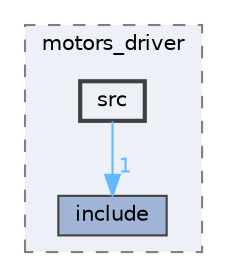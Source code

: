 digraph "C:/Users/Howne/Documents/ESILV/DVB_CDR/teensy/lib/motors_driver/src"
{
 // LATEX_PDF_SIZE
  bgcolor="transparent";
  edge [fontname=Helvetica,fontsize=10,labelfontname=Helvetica,labelfontsize=10];
  node [fontname=Helvetica,fontsize=10,shape=box,height=0.2,width=0.4];
  compound=true
  subgraph clusterdir_2d1b783f2cd547a9293bfdb880027a54 {
    graph [ bgcolor="#edf0f7", pencolor="grey50", label="motors_driver", fontname=Helvetica,fontsize=10 style="filled,dashed", URL="dir_2d1b783f2cd547a9293bfdb880027a54.html",tooltip=""]
  dir_f62ee8b3334d5c3c40cfdab2efa1973a [label="include", fillcolor="#a2b4d6", color="grey25", style="filled", URL="dir_f62ee8b3334d5c3c40cfdab2efa1973a.html",tooltip=""];
  dir_ffd7f6bcf5d8be6591108b1726b58181 [label="src", fillcolor="#edf0f7", color="grey25", style="filled,bold", URL="dir_ffd7f6bcf5d8be6591108b1726b58181.html",tooltip=""];
  }
  dir_ffd7f6bcf5d8be6591108b1726b58181->dir_f62ee8b3334d5c3c40cfdab2efa1973a [headlabel="1", labeldistance=1.5 headhref="dir_000014_000006.html" href="dir_000014_000006.html" color="steelblue1" fontcolor="steelblue1"];
}
